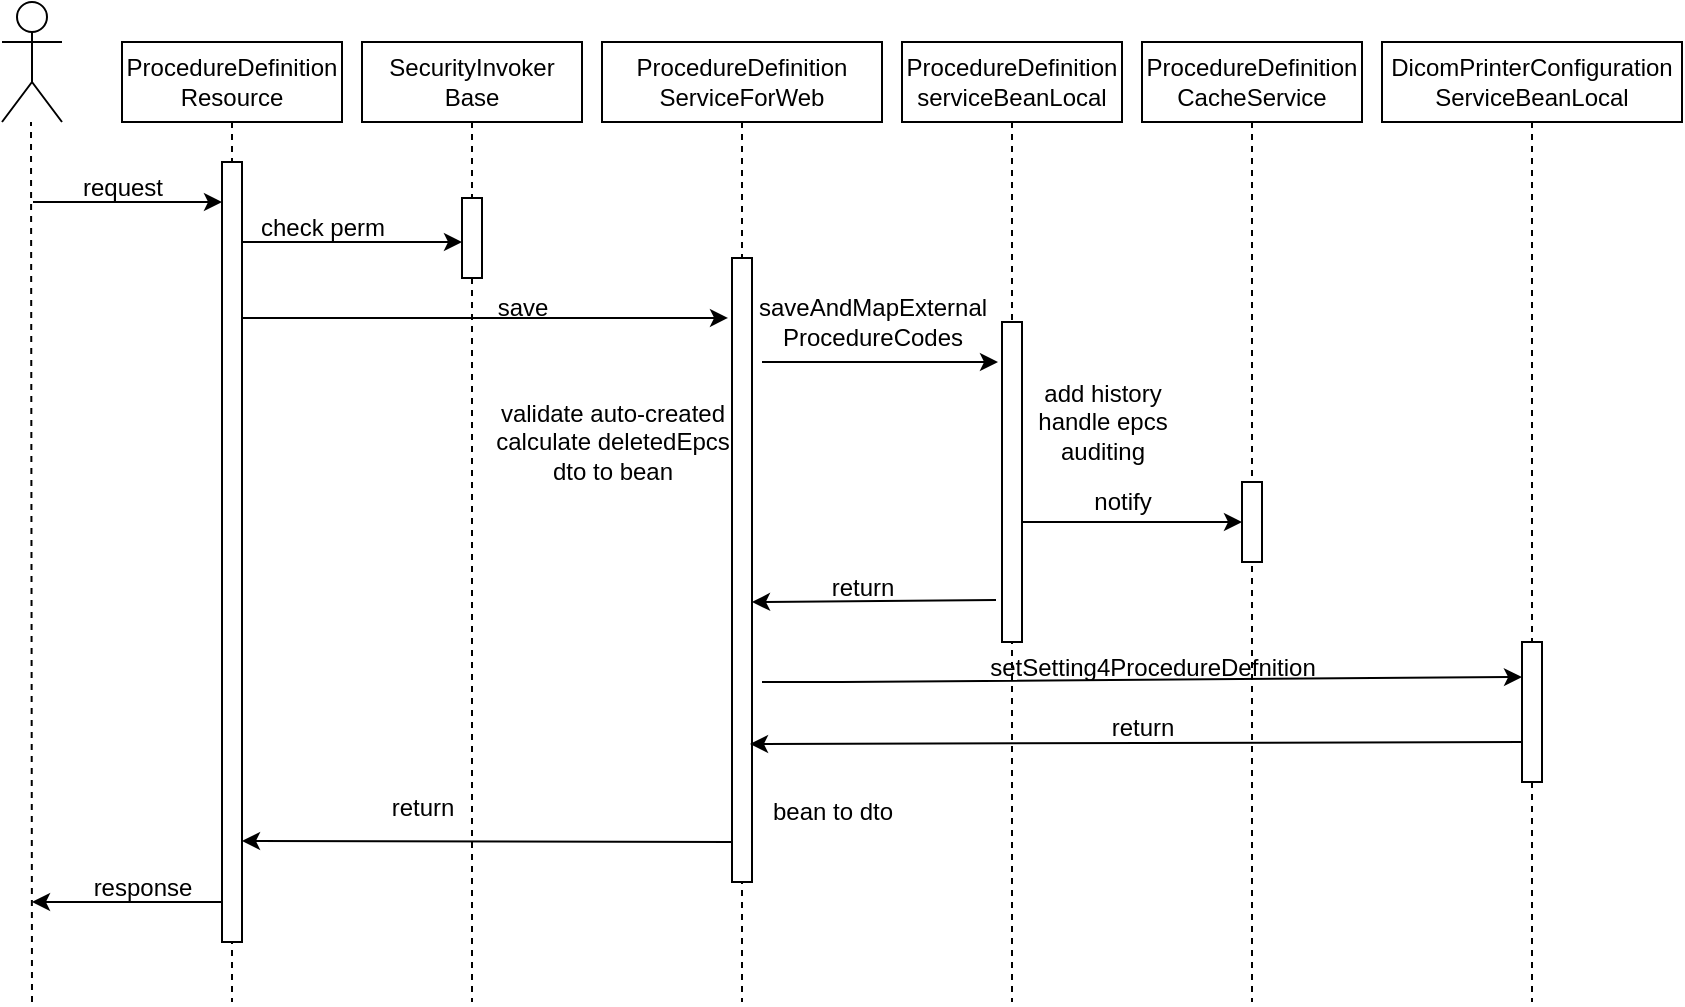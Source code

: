 <mxfile version="24.2.0" type="github">
  <diagram name="Page-1" id="2YBvvXClWsGukQMizWep">
    <mxGraphModel dx="1434" dy="746" grid="1" gridSize="10" guides="1" tooltips="1" connect="1" arrows="1" fold="1" page="1" pageScale="1" pageWidth="850" pageHeight="1100" math="0" shadow="0">
      <root>
        <mxCell id="0" />
        <mxCell id="1" parent="0" />
        <mxCell id="aM9ryv3xv72pqoxQDRHE-5" value="ProcedureDefinition&lt;div&gt;Resource&lt;/div&gt;" style="shape=umlLifeline;perimeter=lifelinePerimeter;whiteSpace=wrap;html=1;container=0;dropTarget=0;collapsible=0;recursiveResize=0;outlineConnect=0;portConstraint=eastwest;newEdgeStyle={&quot;edgeStyle&quot;:&quot;elbowEdgeStyle&quot;,&quot;elbow&quot;:&quot;vertical&quot;,&quot;curved&quot;:0,&quot;rounded&quot;:0};" parent="1" vertex="1">
          <mxGeometry x="220" y="40" width="110" height="480" as="geometry" />
        </mxCell>
        <mxCell id="EvaB3Hb0O-eQsP6EGANk-2" value="" style="shape=umlActor;verticalLabelPosition=bottom;verticalAlign=top;html=1;outlineConnect=0;" vertex="1" parent="1">
          <mxGeometry x="160" y="20" width="30" height="60" as="geometry" />
        </mxCell>
        <mxCell id="EvaB3Hb0O-eQsP6EGANk-5" value="" style="endArrow=none;dashed=1;html=1;rounded=0;strokeWidth=1;" edge="1" parent="1">
          <mxGeometry width="50" height="50" relative="1" as="geometry">
            <mxPoint x="175" y="520" as="sourcePoint" />
            <mxPoint x="174.5" y="80" as="targetPoint" />
          </mxGeometry>
        </mxCell>
        <mxCell id="EvaB3Hb0O-eQsP6EGANk-6" value="SecurityInvoker&lt;div&gt;Base&lt;/div&gt;" style="shape=umlLifeline;perimeter=lifelinePerimeter;whiteSpace=wrap;html=1;container=0;dropTarget=0;collapsible=0;recursiveResize=0;outlineConnect=0;portConstraint=eastwest;newEdgeStyle={&quot;edgeStyle&quot;:&quot;elbowEdgeStyle&quot;,&quot;elbow&quot;:&quot;vertical&quot;,&quot;curved&quot;:0,&quot;rounded&quot;:0};" vertex="1" parent="1">
          <mxGeometry x="340" y="40" width="110" height="480" as="geometry" />
        </mxCell>
        <mxCell id="EvaB3Hb0O-eQsP6EGANk-7" value="ProcedureDefinition&lt;div&gt;ServiceForWeb&lt;/div&gt;" style="shape=umlLifeline;perimeter=lifelinePerimeter;whiteSpace=wrap;html=1;container=0;dropTarget=0;collapsible=0;recursiveResize=0;outlineConnect=0;portConstraint=eastwest;newEdgeStyle={&quot;edgeStyle&quot;:&quot;elbowEdgeStyle&quot;,&quot;elbow&quot;:&quot;vertical&quot;,&quot;curved&quot;:0,&quot;rounded&quot;:0};" vertex="1" parent="1">
          <mxGeometry x="460" y="40" width="140" height="480" as="geometry" />
        </mxCell>
        <mxCell id="EvaB3Hb0O-eQsP6EGANk-8" value="ProcedureDefinition&lt;div&gt;serviceBeanLocal&lt;/div&gt;" style="shape=umlLifeline;perimeter=lifelinePerimeter;whiteSpace=wrap;html=1;container=0;dropTarget=0;collapsible=0;recursiveResize=0;outlineConnect=0;portConstraint=eastwest;newEdgeStyle={&quot;edgeStyle&quot;:&quot;elbowEdgeStyle&quot;,&quot;elbow&quot;:&quot;vertical&quot;,&quot;curved&quot;:0,&quot;rounded&quot;:0};" vertex="1" parent="1">
          <mxGeometry x="610" y="40" width="110" height="480" as="geometry" />
        </mxCell>
        <mxCell id="EvaB3Hb0O-eQsP6EGANk-9" value="ProcedureDefinition&lt;div&gt;CacheService&lt;/div&gt;" style="shape=umlLifeline;perimeter=lifelinePerimeter;whiteSpace=wrap;html=1;container=0;dropTarget=0;collapsible=0;recursiveResize=0;outlineConnect=0;portConstraint=eastwest;newEdgeStyle={&quot;edgeStyle&quot;:&quot;elbowEdgeStyle&quot;,&quot;elbow&quot;:&quot;vertical&quot;,&quot;curved&quot;:0,&quot;rounded&quot;:0};" vertex="1" parent="1">
          <mxGeometry x="730" y="40" width="110" height="480" as="geometry" />
        </mxCell>
        <mxCell id="EvaB3Hb0O-eQsP6EGANk-10" value="DicomPrinterConfiguration&lt;div&gt;ServiceBeanLocal&lt;/div&gt;" style="shape=umlLifeline;perimeter=lifelinePerimeter;whiteSpace=wrap;html=1;container=0;dropTarget=0;collapsible=0;recursiveResize=0;outlineConnect=0;portConstraint=eastwest;newEdgeStyle={&quot;edgeStyle&quot;:&quot;elbowEdgeStyle&quot;,&quot;elbow&quot;:&quot;vertical&quot;,&quot;curved&quot;:0,&quot;rounded&quot;:0};" vertex="1" parent="1">
          <mxGeometry x="850" y="40" width="150" height="480" as="geometry" />
        </mxCell>
        <mxCell id="EvaB3Hb0O-eQsP6EGANk-12" value="" style="rounded=0;whiteSpace=wrap;html=1;" vertex="1" parent="1">
          <mxGeometry x="270" y="100" width="10" height="390" as="geometry" />
        </mxCell>
        <mxCell id="EvaB3Hb0O-eQsP6EGANk-13" value="" style="endArrow=classic;html=1;rounded=0;" edge="1" parent="1">
          <mxGeometry width="50" height="50" relative="1" as="geometry">
            <mxPoint x="175.5" y="120" as="sourcePoint" />
            <mxPoint x="270" y="120" as="targetPoint" />
          </mxGeometry>
        </mxCell>
        <mxCell id="EvaB3Hb0O-eQsP6EGANk-14" value="request" style="text;html=1;align=center;verticalAlign=middle;resizable=0;points=[];autosize=1;strokeColor=none;fillColor=none;" vertex="1" parent="1">
          <mxGeometry x="190" y="98" width="60" height="30" as="geometry" />
        </mxCell>
        <mxCell id="EvaB3Hb0O-eQsP6EGANk-20" value="" style="rounded=0;whiteSpace=wrap;html=1;" vertex="1" parent="1">
          <mxGeometry x="390" y="118" width="10" height="40" as="geometry" />
        </mxCell>
        <mxCell id="EvaB3Hb0O-eQsP6EGANk-21" value="" style="rounded=0;whiteSpace=wrap;html=1;" vertex="1" parent="1">
          <mxGeometry x="525" y="148" width="10" height="312" as="geometry" />
        </mxCell>
        <mxCell id="EvaB3Hb0O-eQsP6EGANk-22" value="" style="rounded=0;whiteSpace=wrap;html=1;" vertex="1" parent="1">
          <mxGeometry x="660" y="180" width="10" height="160" as="geometry" />
        </mxCell>
        <mxCell id="EvaB3Hb0O-eQsP6EGANk-23" value="" style="rounded=0;whiteSpace=wrap;html=1;" vertex="1" parent="1">
          <mxGeometry x="780" y="260" width="10" height="40" as="geometry" />
        </mxCell>
        <mxCell id="EvaB3Hb0O-eQsP6EGANk-24" value="" style="rounded=0;whiteSpace=wrap;html=1;" vertex="1" parent="1">
          <mxGeometry x="920" y="340" width="10" height="70" as="geometry" />
        </mxCell>
        <mxCell id="EvaB3Hb0O-eQsP6EGANk-26" value="" style="endArrow=classic;html=1;rounded=0;" edge="1" parent="1">
          <mxGeometry width="50" height="50" relative="1" as="geometry">
            <mxPoint x="280" y="140" as="sourcePoint" />
            <mxPoint x="390" y="140" as="targetPoint" />
          </mxGeometry>
        </mxCell>
        <mxCell id="EvaB3Hb0O-eQsP6EGANk-28" value="check perm" style="text;html=1;align=center;verticalAlign=middle;resizable=0;points=[];autosize=1;strokeColor=none;fillColor=none;" vertex="1" parent="1">
          <mxGeometry x="275" y="118" width="90" height="30" as="geometry" />
        </mxCell>
        <mxCell id="EvaB3Hb0O-eQsP6EGANk-32" value="" style="endArrow=classic;html=1;rounded=0;entryX=-0.2;entryY=0.096;entryDx=0;entryDy=0;entryPerimeter=0;" edge="1" parent="1" target="EvaB3Hb0O-eQsP6EGANk-21">
          <mxGeometry width="50" height="50" relative="1" as="geometry">
            <mxPoint x="280" y="178" as="sourcePoint" />
            <mxPoint x="510" y="178" as="targetPoint" />
          </mxGeometry>
        </mxCell>
        <mxCell id="EvaB3Hb0O-eQsP6EGANk-33" value="save" style="text;html=1;align=center;verticalAlign=middle;resizable=0;points=[];autosize=1;strokeColor=none;fillColor=none;" vertex="1" parent="1">
          <mxGeometry x="395" y="158" width="50" height="30" as="geometry" />
        </mxCell>
        <mxCell id="EvaB3Hb0O-eQsP6EGANk-36" value="validate auto-created&lt;br&gt;calculate deletedEpcs&lt;div&gt;dto to bean&lt;/div&gt;" style="text;html=1;align=center;verticalAlign=middle;resizable=0;points=[];autosize=1;strokeColor=none;fillColor=none;" vertex="1" parent="1">
          <mxGeometry x="395" y="210" width="140" height="60" as="geometry" />
        </mxCell>
        <mxCell id="EvaB3Hb0O-eQsP6EGANk-38" value="" style="endArrow=classic;html=1;rounded=0;entryX=0.95;entryY=1;entryDx=0;entryDy=0;entryPerimeter=0;" edge="1" parent="1" target="EvaB3Hb0O-eQsP6EGANk-39">
          <mxGeometry width="50" height="50" relative="1" as="geometry">
            <mxPoint x="540" y="200" as="sourcePoint" />
            <mxPoint x="660" y="200" as="targetPoint" />
          </mxGeometry>
        </mxCell>
        <mxCell id="EvaB3Hb0O-eQsP6EGANk-39" value="saveAndMapExternal&lt;div&gt;ProcedureCodes&lt;/div&gt;" style="text;html=1;align=center;verticalAlign=middle;resizable=0;points=[];autosize=1;strokeColor=none;fillColor=none;" vertex="1" parent="1">
          <mxGeometry x="525" y="160" width="140" height="40" as="geometry" />
        </mxCell>
        <mxCell id="EvaB3Hb0O-eQsP6EGANk-41" value="add history&lt;br&gt;handle epcs&lt;div&gt;auditing&lt;/div&gt;" style="text;html=1;align=center;verticalAlign=middle;resizable=0;points=[];autosize=1;strokeColor=none;fillColor=none;" vertex="1" parent="1">
          <mxGeometry x="665" y="200" width="90" height="60" as="geometry" />
        </mxCell>
        <mxCell id="EvaB3Hb0O-eQsP6EGANk-42" value="" style="endArrow=classic;html=1;rounded=0;" edge="1" parent="1">
          <mxGeometry width="50" height="50" relative="1" as="geometry">
            <mxPoint x="670" y="280" as="sourcePoint" />
            <mxPoint x="780" y="280" as="targetPoint" />
          </mxGeometry>
        </mxCell>
        <mxCell id="EvaB3Hb0O-eQsP6EGANk-43" value="&lt;font style=&quot;font-size: 12px;&quot;&gt;notify&lt;/font&gt;" style="edgeLabel;html=1;align=center;verticalAlign=middle;resizable=0;points=[];" vertex="1" connectable="0" parent="EvaB3Hb0O-eQsP6EGANk-42">
          <mxGeometry x="-0.127" y="4" relative="1" as="geometry">
            <mxPoint x="2" y="-6" as="offset" />
          </mxGeometry>
        </mxCell>
        <mxCell id="EvaB3Hb0O-eQsP6EGANk-46" value="" style="endArrow=classic;html=1;rounded=0;exitX=-0.3;exitY=0.869;exitDx=0;exitDy=0;exitPerimeter=0;" edge="1" parent="1" source="EvaB3Hb0O-eQsP6EGANk-22">
          <mxGeometry width="50" height="50" relative="1" as="geometry">
            <mxPoint x="650" y="320" as="sourcePoint" />
            <mxPoint x="535" y="320" as="targetPoint" />
          </mxGeometry>
        </mxCell>
        <mxCell id="EvaB3Hb0O-eQsP6EGANk-47" value="return" style="text;html=1;align=center;verticalAlign=middle;resizable=0;points=[];autosize=1;strokeColor=none;fillColor=none;" vertex="1" parent="1">
          <mxGeometry x="565" y="298" width="50" height="30" as="geometry" />
        </mxCell>
        <mxCell id="EvaB3Hb0O-eQsP6EGANk-48" value="" style="endArrow=classic;html=1;rounded=0;entryX=0;entryY=0.25;entryDx=0;entryDy=0;" edge="1" parent="1" target="EvaB3Hb0O-eQsP6EGANk-24">
          <mxGeometry width="50" height="50" relative="1" as="geometry">
            <mxPoint x="540" y="360" as="sourcePoint" />
            <mxPoint x="910" y="360" as="targetPoint" />
            <Array as="points">
              <mxPoint x="580" y="360" />
            </Array>
          </mxGeometry>
        </mxCell>
        <mxCell id="EvaB3Hb0O-eQsP6EGANk-51" value="" style="endArrow=classic;html=1;rounded=0;" edge="1" parent="1">
          <mxGeometry width="50" height="50" relative="1" as="geometry">
            <mxPoint x="920" y="390" as="sourcePoint" />
            <mxPoint x="534" y="391" as="targetPoint" />
          </mxGeometry>
        </mxCell>
        <mxCell id="EvaB3Hb0O-eQsP6EGANk-52" value="setSetting4ProcedureDefnition" style="text;html=1;align=center;verticalAlign=middle;resizable=0;points=[];autosize=1;strokeColor=none;fillColor=none;" vertex="1" parent="1">
          <mxGeometry x="640" y="338" width="190" height="30" as="geometry" />
        </mxCell>
        <mxCell id="EvaB3Hb0O-eQsP6EGANk-53" value="return" style="text;html=1;align=center;verticalAlign=middle;resizable=0;points=[];autosize=1;strokeColor=none;fillColor=none;" vertex="1" parent="1">
          <mxGeometry x="705" y="368" width="50" height="30" as="geometry" />
        </mxCell>
        <mxCell id="EvaB3Hb0O-eQsP6EGANk-54" value="bean to dto" style="text;html=1;align=center;verticalAlign=middle;resizable=0;points=[];autosize=1;strokeColor=none;fillColor=none;" vertex="1" parent="1">
          <mxGeometry x="535" y="410" width="80" height="30" as="geometry" />
        </mxCell>
        <mxCell id="EvaB3Hb0O-eQsP6EGANk-55" value="" style="endArrow=classic;html=1;rounded=0;entryX=1;entryY=0.25;entryDx=0;entryDy=0;" edge="1" parent="1">
          <mxGeometry width="50" height="50" relative="1" as="geometry">
            <mxPoint x="525" y="440" as="sourcePoint" />
            <mxPoint x="280" y="439.5" as="targetPoint" />
          </mxGeometry>
        </mxCell>
        <mxCell id="EvaB3Hb0O-eQsP6EGANk-56" value="" style="endArrow=classic;html=1;rounded=0;" edge="1" parent="1">
          <mxGeometry width="50" height="50" relative="1" as="geometry">
            <mxPoint x="270" y="470" as="sourcePoint" />
            <mxPoint x="175" y="470" as="targetPoint" />
          </mxGeometry>
        </mxCell>
        <mxCell id="EvaB3Hb0O-eQsP6EGANk-57" value="return" style="text;html=1;align=center;verticalAlign=middle;resizable=0;points=[];autosize=1;strokeColor=none;fillColor=none;" vertex="1" parent="1">
          <mxGeometry x="345" y="408" width="50" height="30" as="geometry" />
        </mxCell>
        <mxCell id="EvaB3Hb0O-eQsP6EGANk-58" value="response" style="text;html=1;align=center;verticalAlign=middle;resizable=0;points=[];autosize=1;strokeColor=none;fillColor=none;" vertex="1" parent="1">
          <mxGeometry x="195" y="448" width="70" height="30" as="geometry" />
        </mxCell>
      </root>
    </mxGraphModel>
  </diagram>
</mxfile>
